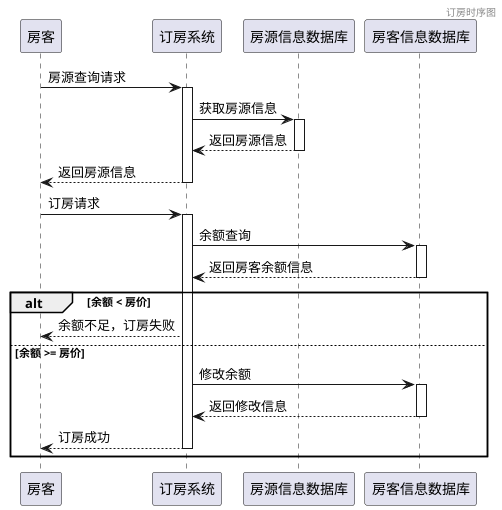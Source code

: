 @startuml
header 订房时序图
participant c as "房客"
participant s as "订房系统"
participant d as "房源信息数据库"
participant d1 as "房客信息数据库"


c -> s: 房源查询请求
activate s

s -> d: 获取房源信息
activate d


d --> s: 返回房源信息
deactivate d


s --> c: 返回房源信息
deactivate s



c -> s: 订房请求
activate s

s -> d1: 余额查询
activate d1
d1 --> s: 返回房客余额信息
deactivate d1

alt 余额 < 房价
    s-->c:余额不足，订房失败

else 余额 >= 房价
    s -> d1 :修改余额
    activate d1

    d1 --> s:返回修改信息
    deactivate d1

    s -->c:订房成功
    deactivate s

end



@enduml
